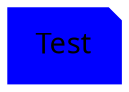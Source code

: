 digraph G {
  "Test" [shape = "note",style = "filled",color = "blue",fontname = "Verdana",URL = "http://turbolent.com:8080/pages/Test"];
}
